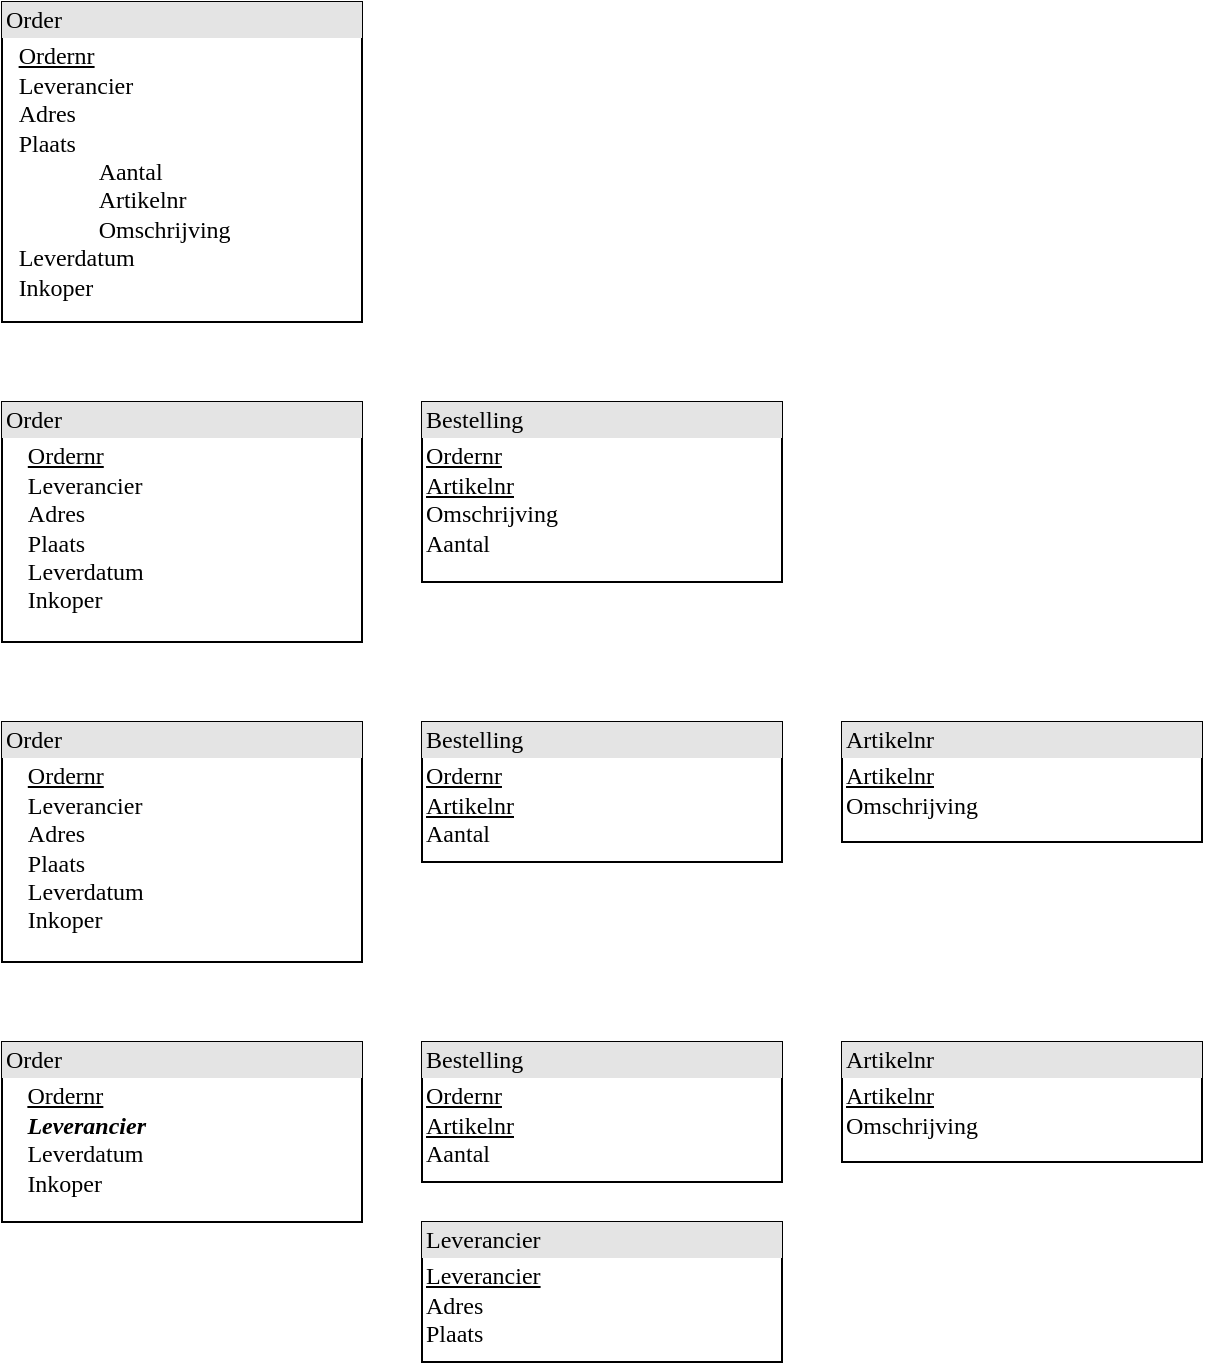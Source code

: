 <mxfile version="20.7.4" type="github">
  <diagram id="x84qMSHYQaJT0Sjts9P6" name="Pagina-1">
    <mxGraphModel dx="1290" dy="581" grid="1" gridSize="10" guides="1" tooltips="1" connect="1" arrows="1" fold="1" page="1" pageScale="1" pageWidth="827" pageHeight="1169" math="0" shadow="0">
      <root>
        <mxCell id="0" />
        <mxCell id="1" parent="0" />
        <mxCell id="s8zPEoKWZB6gC9vpmqKZ-1" value="&lt;div style=&quot;box-sizing:border-box;width:100%;background:#e4e4e4;padding:2px;&quot;&gt;Order&lt;/div&gt;&lt;table style=&quot;width:100%;font-size:1em;&quot; cellpadding=&quot;2&quot; cellspacing=&quot;0&quot;&gt;&lt;tbody&gt;&lt;tr&gt;&lt;td&gt;&lt;br&gt;&lt;/td&gt;&lt;td&gt;&lt;u&gt;Ordernr&lt;/u&gt;&lt;br&gt;Leverancier&lt;br&gt;Adres&lt;br&gt;Plaats&lt;br&gt;&lt;blockquote style=&quot;margin: 0 0 0 40px; border: none; padding: 0px;&quot;&gt;Aantal&lt;br&gt;Artikelnr&lt;br&gt;Omschrijving&lt;/blockquote&gt;Leverdatum&lt;br&gt;Inkoper&lt;br&gt;&lt;u&gt;&lt;br&gt;&lt;br&gt;&lt;/u&gt;&lt;/td&gt;&lt;/tr&gt;&lt;tr&gt;&lt;td&gt;&lt;br&gt;&lt;/td&gt;&lt;td&gt;&lt;br&gt;&lt;/td&gt;&lt;/tr&gt;&lt;/tbody&gt;&lt;/table&gt;" style="verticalAlign=top;align=left;overflow=fill;html=1;rounded=0;shadow=0;comic=0;labelBackgroundColor=none;strokeWidth=1;fontFamily=Verdana;fontSize=12" parent="1" vertex="1">
          <mxGeometry x="40" y="20" width="180" height="160" as="geometry" />
        </mxCell>
        <mxCell id="s8zPEoKWZB6gC9vpmqKZ-3" value="&lt;div style=&quot;box-sizing:border-box;width:100%;background:#e4e4e4;padding:2px;&quot;&gt;Artikelnr&lt;/div&gt;&lt;table style=&quot;width:100%;font-size:1em;&quot; cellpadding=&quot;2&quot; cellspacing=&quot;0&quot;&gt;&lt;tbody&gt;&lt;tr&gt;&lt;td&gt;&lt;u style=&quot;border-color: var(--border-color);&quot;&gt;Artikelnr&lt;/u&gt;&lt;br style=&quot;border-color: var(--border-color);&quot;&gt;Omschrijving&lt;/td&gt;&lt;td&gt;&lt;br&gt;&lt;/td&gt;&lt;/tr&gt;&lt;/tbody&gt;&lt;/table&gt;" style="verticalAlign=top;align=left;overflow=fill;html=1;rounded=0;shadow=0;comic=0;labelBackgroundColor=none;strokeWidth=1;fontFamily=Verdana;fontSize=12" parent="1" vertex="1">
          <mxGeometry x="460" y="380" width="180" height="60" as="geometry" />
        </mxCell>
        <mxCell id="s8zPEoKWZB6gC9vpmqKZ-10" value="&lt;div style=&quot;box-sizing:border-box;width:100%;background:#e4e4e4;padding:2px;&quot;&gt;Bestelling&lt;/div&gt;&lt;table style=&quot;width:100%;font-size:1em;&quot; cellpadding=&quot;2&quot; cellspacing=&quot;0&quot;&gt;&lt;tbody&gt;&lt;tr&gt;&lt;td&gt;&lt;u&gt;Ordernr&lt;br&gt;Artikelnr&lt;br&gt;&lt;/u&gt;Omschrijving&lt;br style=&quot;border-color: var(--border-color);&quot;&gt;Aantal&lt;br&gt;&lt;/td&gt;&lt;td&gt;&lt;br&gt;&lt;/td&gt;&lt;/tr&gt;&lt;tr&gt;&lt;td&gt;&lt;br&gt;&lt;/td&gt;&lt;td&gt;&lt;br&gt;&lt;/td&gt;&lt;/tr&gt;&lt;/tbody&gt;&lt;/table&gt;" style="verticalAlign=top;align=left;overflow=fill;html=1;rounded=0;shadow=0;comic=0;labelBackgroundColor=none;strokeWidth=1;fontFamily=Verdana;fontSize=12" parent="1" vertex="1">
          <mxGeometry x="250" y="220" width="180" height="90" as="geometry" />
        </mxCell>
        <mxCell id="s8zPEoKWZB6gC9vpmqKZ-12" value="&lt;div style=&quot;box-sizing:border-box;width:100%;background:#e4e4e4;padding:2px;&quot;&gt;Order&lt;/div&gt;&lt;table style=&quot;width:100%;font-size:1em;&quot; cellpadding=&quot;2&quot; cellspacing=&quot;0&quot;&gt;&lt;tbody&gt;&lt;tr&gt;&lt;td&gt;&lt;br&gt;&lt;/td&gt;&lt;td&gt;&lt;u&gt;Ordernr&lt;/u&gt;&lt;br&gt;Leverancier&lt;br&gt;Adres&lt;br&gt;Plaats&lt;br&gt;Leverdatum&lt;br&gt;Inkoper&lt;br&gt;&lt;u&gt;&lt;br&gt;&lt;br&gt;&lt;/u&gt;&lt;/td&gt;&lt;/tr&gt;&lt;tr&gt;&lt;td&gt;&lt;br&gt;&lt;/td&gt;&lt;td&gt;&lt;br&gt;&lt;/td&gt;&lt;/tr&gt;&lt;/tbody&gt;&lt;/table&gt;" style="verticalAlign=top;align=left;overflow=fill;html=1;rounded=0;shadow=0;comic=0;labelBackgroundColor=none;strokeWidth=1;fontFamily=Verdana;fontSize=12" parent="1" vertex="1">
          <mxGeometry x="40" y="220" width="180" height="120" as="geometry" />
        </mxCell>
        <mxCell id="s8zPEoKWZB6gC9vpmqKZ-13" value="&lt;div style=&quot;box-sizing:border-box;width:100%;background:#e4e4e4;padding:2px;&quot;&gt;Bestelling&lt;/div&gt;&lt;table style=&quot;width:100%;font-size:1em;&quot; cellpadding=&quot;2&quot; cellspacing=&quot;0&quot;&gt;&lt;tbody&gt;&lt;tr&gt;&lt;td&gt;&lt;u&gt;Ordernr&lt;br&gt;Artikelnr&lt;br&gt;&lt;/u&gt;Aantal&lt;br&gt;&lt;/td&gt;&lt;td&gt;&lt;br&gt;&lt;/td&gt;&lt;/tr&gt;&lt;tr&gt;&lt;td&gt;&lt;br&gt;&lt;/td&gt;&lt;td&gt;&lt;br&gt;&lt;/td&gt;&lt;/tr&gt;&lt;/tbody&gt;&lt;/table&gt;" style="verticalAlign=top;align=left;overflow=fill;html=1;rounded=0;shadow=0;comic=0;labelBackgroundColor=none;strokeWidth=1;fontFamily=Verdana;fontSize=12" parent="1" vertex="1">
          <mxGeometry x="250" y="380" width="180" height="70" as="geometry" />
        </mxCell>
        <mxCell id="s8zPEoKWZB6gC9vpmqKZ-14" value="&lt;div style=&quot;box-sizing:border-box;width:100%;background:#e4e4e4;padding:2px;&quot;&gt;Order&lt;/div&gt;&lt;table style=&quot;width:100%;font-size:1em;&quot; cellpadding=&quot;2&quot; cellspacing=&quot;0&quot;&gt;&lt;tbody&gt;&lt;tr&gt;&lt;td&gt;&lt;br&gt;&lt;/td&gt;&lt;td&gt;&lt;u&gt;Ordernr&lt;/u&gt;&lt;br&gt;Leverancier&lt;br&gt;Adres&lt;br&gt;Plaats&lt;br&gt;Leverdatum&lt;br&gt;Inkoper&lt;br&gt;&lt;u&gt;&lt;br&gt;&lt;br&gt;&lt;/u&gt;&lt;/td&gt;&lt;/tr&gt;&lt;tr&gt;&lt;td&gt;&lt;br&gt;&lt;/td&gt;&lt;td&gt;&lt;br&gt;&lt;/td&gt;&lt;/tr&gt;&lt;/tbody&gt;&lt;/table&gt;" style="verticalAlign=top;align=left;overflow=fill;html=1;rounded=0;shadow=0;comic=0;labelBackgroundColor=none;strokeWidth=1;fontFamily=Verdana;fontSize=12" parent="1" vertex="1">
          <mxGeometry x="40" y="380" width="180" height="120" as="geometry" />
        </mxCell>
        <mxCell id="s8zPEoKWZB6gC9vpmqKZ-15" value="&lt;div style=&quot;box-sizing:border-box;width:100%;background:#e4e4e4;padding:2px;&quot;&gt;Artikelnr&lt;/div&gt;&lt;table style=&quot;width:100%;font-size:1em;&quot; cellpadding=&quot;2&quot; cellspacing=&quot;0&quot;&gt;&lt;tbody&gt;&lt;tr&gt;&lt;td&gt;&lt;u style=&quot;border-color: var(--border-color);&quot;&gt;Artikelnr&lt;/u&gt;&lt;br style=&quot;border-color: var(--border-color);&quot;&gt;Omschrijving&lt;/td&gt;&lt;td&gt;&lt;br&gt;&lt;/td&gt;&lt;/tr&gt;&lt;/tbody&gt;&lt;/table&gt;" style="verticalAlign=top;align=left;overflow=fill;html=1;rounded=0;shadow=0;comic=0;labelBackgroundColor=none;strokeWidth=1;fontFamily=Verdana;fontSize=12" parent="1" vertex="1">
          <mxGeometry x="460" y="540" width="180" height="60" as="geometry" />
        </mxCell>
        <mxCell id="s8zPEoKWZB6gC9vpmqKZ-16" value="&lt;div style=&quot;box-sizing:border-box;width:100%;background:#e4e4e4;padding:2px;&quot;&gt;Bestelling&lt;/div&gt;&lt;table style=&quot;width:100%;font-size:1em;&quot; cellpadding=&quot;2&quot; cellspacing=&quot;0&quot;&gt;&lt;tbody&gt;&lt;tr&gt;&lt;td&gt;&lt;u&gt;Ordernr&lt;br&gt;Artikelnr&lt;br&gt;&lt;/u&gt;Aantal&lt;br&gt;&lt;/td&gt;&lt;td&gt;&lt;br&gt;&lt;/td&gt;&lt;/tr&gt;&lt;tr&gt;&lt;td&gt;&lt;br&gt;&lt;/td&gt;&lt;td&gt;&lt;br&gt;&lt;/td&gt;&lt;/tr&gt;&lt;/tbody&gt;&lt;/table&gt;" style="verticalAlign=top;align=left;overflow=fill;html=1;rounded=0;shadow=0;comic=0;labelBackgroundColor=none;strokeWidth=1;fontFamily=Verdana;fontSize=12" parent="1" vertex="1">
          <mxGeometry x="250" y="540" width="180" height="70" as="geometry" />
        </mxCell>
        <mxCell id="s8zPEoKWZB6gC9vpmqKZ-17" value="&lt;div style=&quot;box-sizing:border-box;width:100%;background:#e4e4e4;padding:2px;&quot;&gt;Order&lt;/div&gt;&lt;table style=&quot;width:100%;font-size:1em;&quot; cellpadding=&quot;2&quot; cellspacing=&quot;0&quot;&gt;&lt;tbody&gt;&lt;tr&gt;&lt;td&gt;&lt;br&gt;&lt;/td&gt;&lt;td&gt;&lt;u&gt;Ordernr&lt;/u&gt;&lt;br&gt;&lt;b&gt;&lt;i&gt;Leverancier&lt;/i&gt;&lt;/b&gt;&lt;br&gt;Leverdatum&lt;br&gt;Inkoper&lt;br&gt;&lt;u&gt;&lt;br&gt;&lt;br&gt;&lt;/u&gt;&lt;/td&gt;&lt;/tr&gt;&lt;tr&gt;&lt;td&gt;&lt;br&gt;&lt;/td&gt;&lt;td&gt;&lt;br&gt;&lt;/td&gt;&lt;/tr&gt;&lt;/tbody&gt;&lt;/table&gt;" style="verticalAlign=top;align=left;overflow=fill;html=1;rounded=0;shadow=0;comic=0;labelBackgroundColor=none;strokeWidth=1;fontFamily=Verdana;fontSize=12" parent="1" vertex="1">
          <mxGeometry x="40" y="540" width="180" height="90" as="geometry" />
        </mxCell>
        <mxCell id="s8zPEoKWZB6gC9vpmqKZ-18" value="&lt;div style=&quot;box-sizing:border-box;width:100%;background:#e4e4e4;padding:2px;&quot;&gt;Leverancier&lt;/div&gt;&lt;table style=&quot;width:100%;font-size:1em;&quot; cellpadding=&quot;2&quot; cellspacing=&quot;0&quot;&gt;&lt;tbody&gt;&lt;tr&gt;&lt;td&gt;&lt;u&gt;Leverancier&lt;br style=&quot;border-color: var(--border-color);&quot;&gt;&lt;/u&gt;Adres&lt;br style=&quot;border-color: var(--border-color);&quot;&gt;Plaats&lt;br&gt;&lt;/td&gt;&lt;td&gt;&lt;br&gt;&lt;/td&gt;&lt;/tr&gt;&lt;/tbody&gt;&lt;/table&gt;" style="verticalAlign=top;align=left;overflow=fill;html=1;rounded=0;shadow=0;comic=0;labelBackgroundColor=none;strokeWidth=1;fontFamily=Verdana;fontSize=12" parent="1" vertex="1">
          <mxGeometry x="250" y="630" width="180" height="70" as="geometry" />
        </mxCell>
      </root>
    </mxGraphModel>
  </diagram>
</mxfile>
